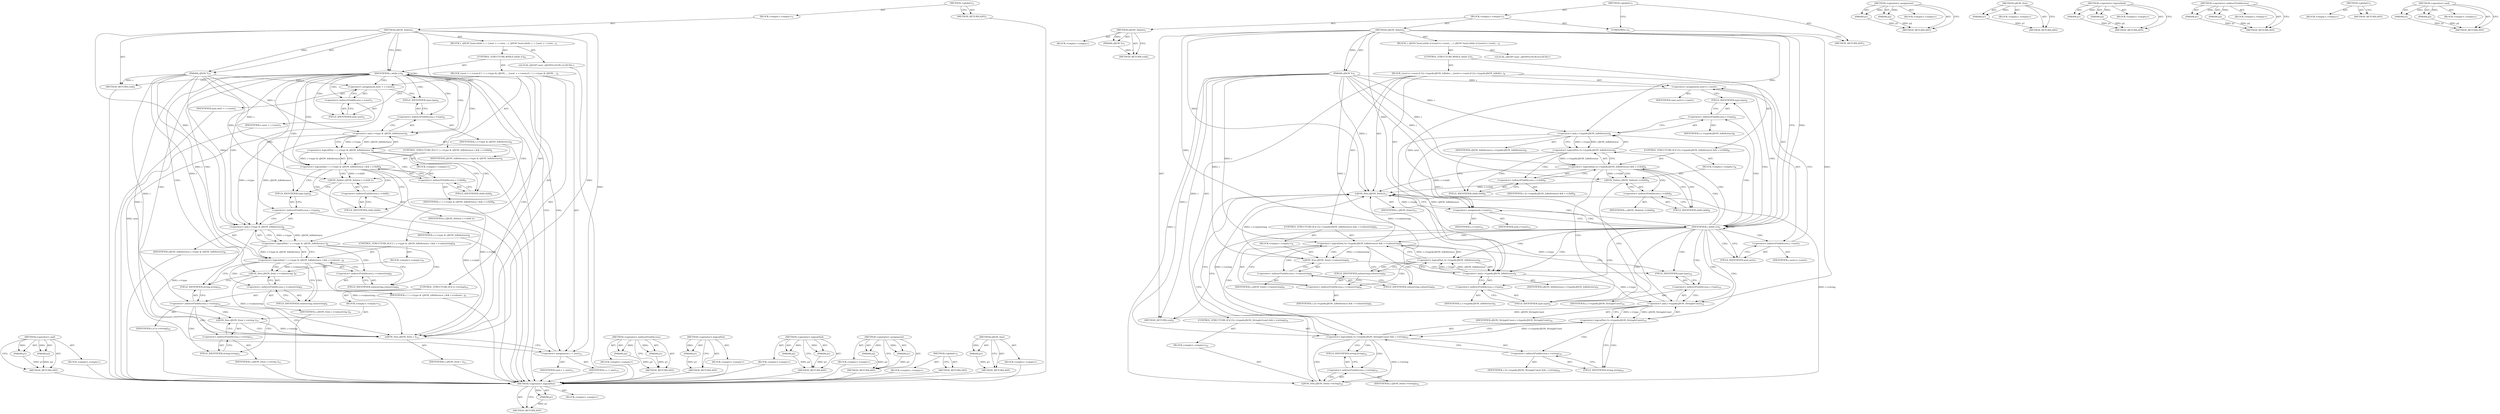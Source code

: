 digraph "&lt;operator&gt;.and" {
vulnerable_102 [label=<(METHOD,&lt;operator&gt;.and)>];
vulnerable_103 [label=<(PARAM,p1)>];
vulnerable_104 [label=<(PARAM,p2)>];
vulnerable_105 [label=<(BLOCK,&lt;empty&gt;,&lt;empty&gt;)>];
vulnerable_106 [label=<(METHOD_RETURN,ANY)>];
vulnerable_6 [label=<(METHOD,&lt;global&gt;)<SUB>1</SUB>>];
vulnerable_7 [label=<(BLOCK,&lt;empty&gt;,&lt;empty&gt;)<SUB>1</SUB>>];
vulnerable_8 [label=<(METHOD,cJSON_Delete)<SUB>1</SUB>>];
vulnerable_9 [label=<(PARAM,cJSON *c)<SUB>1</SUB>>];
vulnerable_10 [label=<(BLOCK,{
 	cJSON *next;
	while ( c ) {
		next = c-&gt;nex...,{
 	cJSON *next;
	while ( c ) {
		next = c-&gt;nex...)<SUB>2</SUB>>];
vulnerable_11 [label="<(LOCAL,cJSON* next: cJSON*)<SUB>3</SUB>>"];
vulnerable_12 [label=<(CONTROL_STRUCTURE,WHILE,while (c))<SUB>4</SUB>>];
vulnerable_13 [label=<(IDENTIFIER,c,while (c))<SUB>4</SUB>>];
vulnerable_14 [label=<(BLOCK,{
		next = c-&gt;next;
		if ( ! ( c-&gt;type &amp; cJSON_...,{
		next = c-&gt;next;
		if ( ! ( c-&gt;type &amp; cJSON_...)<SUB>4</SUB>>];
vulnerable_15 [label=<(&lt;operator&gt;.assignment,next = c-&gt;next)<SUB>5</SUB>>];
vulnerable_16 [label=<(IDENTIFIER,next,next = c-&gt;next)<SUB>5</SUB>>];
vulnerable_17 [label=<(&lt;operator&gt;.indirectFieldAccess,c-&gt;next)<SUB>5</SUB>>];
vulnerable_18 [label=<(IDENTIFIER,c,next = c-&gt;next)<SUB>5</SUB>>];
vulnerable_19 [label=<(FIELD_IDENTIFIER,next,next)<SUB>5</SUB>>];
vulnerable_20 [label=<(CONTROL_STRUCTURE,IF,if (! ( c-&gt;type &amp; cJSON_IsReference ) &amp;&amp; c-&gt;child))<SUB>6</SUB>>];
vulnerable_21 [label=<(&lt;operator&gt;.logicalAnd,! ( c-&gt;type &amp; cJSON_IsReference ) &amp;&amp; c-&gt;child)<SUB>6</SUB>>];
vulnerable_22 [label=<(&lt;operator&gt;.logicalNot,! ( c-&gt;type &amp; cJSON_IsReference ))<SUB>6</SUB>>];
vulnerable_23 [label=<(&lt;operator&gt;.and,c-&gt;type &amp; cJSON_IsReference)<SUB>6</SUB>>];
vulnerable_24 [label=<(&lt;operator&gt;.indirectFieldAccess,c-&gt;type)<SUB>6</SUB>>];
vulnerable_25 [label=<(IDENTIFIER,c,c-&gt;type &amp; cJSON_IsReference)<SUB>6</SUB>>];
vulnerable_26 [label=<(FIELD_IDENTIFIER,type,type)<SUB>6</SUB>>];
vulnerable_27 [label=<(IDENTIFIER,cJSON_IsReference,c-&gt;type &amp; cJSON_IsReference)<SUB>6</SUB>>];
vulnerable_28 [label=<(&lt;operator&gt;.indirectFieldAccess,c-&gt;child)<SUB>6</SUB>>];
vulnerable_29 [label=<(IDENTIFIER,c,! ( c-&gt;type &amp; cJSON_IsReference ) &amp;&amp; c-&gt;child)<SUB>6</SUB>>];
vulnerable_30 [label=<(FIELD_IDENTIFIER,child,child)<SUB>6</SUB>>];
vulnerable_31 [label=<(BLOCK,&lt;empty&gt;,&lt;empty&gt;)<SUB>7</SUB>>];
vulnerable_32 [label=<(cJSON_Delete,cJSON_Delete( c-&gt;child ))<SUB>7</SUB>>];
vulnerable_33 [label=<(&lt;operator&gt;.indirectFieldAccess,c-&gt;child)<SUB>7</SUB>>];
vulnerable_34 [label=<(IDENTIFIER,c,cJSON_Delete( c-&gt;child ))<SUB>7</SUB>>];
vulnerable_35 [label=<(FIELD_IDENTIFIER,child,child)<SUB>7</SUB>>];
vulnerable_36 [label=<(CONTROL_STRUCTURE,IF,if (! ( c-&gt;type &amp; cJSON_IsReference ) &amp;&amp; c-&gt;valuestring))<SUB>8</SUB>>];
vulnerable_37 [label=<(&lt;operator&gt;.logicalAnd,! ( c-&gt;type &amp; cJSON_IsReference ) &amp;&amp; c-&gt;valuest...)<SUB>8</SUB>>];
vulnerable_38 [label=<(&lt;operator&gt;.logicalNot,! ( c-&gt;type &amp; cJSON_IsReference ))<SUB>8</SUB>>];
vulnerable_39 [label=<(&lt;operator&gt;.and,c-&gt;type &amp; cJSON_IsReference)<SUB>8</SUB>>];
vulnerable_40 [label=<(&lt;operator&gt;.indirectFieldAccess,c-&gt;type)<SUB>8</SUB>>];
vulnerable_41 [label=<(IDENTIFIER,c,c-&gt;type &amp; cJSON_IsReference)<SUB>8</SUB>>];
vulnerable_42 [label=<(FIELD_IDENTIFIER,type,type)<SUB>8</SUB>>];
vulnerable_43 [label=<(IDENTIFIER,cJSON_IsReference,c-&gt;type &amp; cJSON_IsReference)<SUB>8</SUB>>];
vulnerable_44 [label=<(&lt;operator&gt;.indirectFieldAccess,c-&gt;valuestring)<SUB>8</SUB>>];
vulnerable_45 [label=<(IDENTIFIER,c,! ( c-&gt;type &amp; cJSON_IsReference ) &amp;&amp; c-&gt;valuest...)<SUB>8</SUB>>];
vulnerable_46 [label=<(FIELD_IDENTIFIER,valuestring,valuestring)<SUB>8</SUB>>];
vulnerable_47 [label=<(BLOCK,&lt;empty&gt;,&lt;empty&gt;)<SUB>9</SUB>>];
vulnerable_48 [label=<(cJSON_free,cJSON_free( c-&gt;valuestring ))<SUB>9</SUB>>];
vulnerable_49 [label=<(&lt;operator&gt;.indirectFieldAccess,c-&gt;valuestring)<SUB>9</SUB>>];
vulnerable_50 [label=<(IDENTIFIER,c,cJSON_free( c-&gt;valuestring ))<SUB>9</SUB>>];
vulnerable_51 [label=<(FIELD_IDENTIFIER,valuestring,valuestring)<SUB>9</SUB>>];
vulnerable_52 [label=<(CONTROL_STRUCTURE,IF,if (c-&gt;string))<SUB>10</SUB>>];
vulnerable_53 [label=<(&lt;operator&gt;.indirectFieldAccess,c-&gt;string)<SUB>10</SUB>>];
vulnerable_54 [label=<(IDENTIFIER,c,if (c-&gt;string))<SUB>10</SUB>>];
vulnerable_55 [label=<(FIELD_IDENTIFIER,string,string)<SUB>10</SUB>>];
vulnerable_56 [label=<(BLOCK,&lt;empty&gt;,&lt;empty&gt;)<SUB>11</SUB>>];
vulnerable_57 [label=<(cJSON_free,cJSON_free( c-&gt;string ))<SUB>11</SUB>>];
vulnerable_58 [label=<(&lt;operator&gt;.indirectFieldAccess,c-&gt;string)<SUB>11</SUB>>];
vulnerable_59 [label=<(IDENTIFIER,c,cJSON_free( c-&gt;string ))<SUB>11</SUB>>];
vulnerable_60 [label=<(FIELD_IDENTIFIER,string,string)<SUB>11</SUB>>];
vulnerable_61 [label=<(cJSON_free,cJSON_free( c ))<SUB>12</SUB>>];
vulnerable_62 [label=<(IDENTIFIER,c,cJSON_free( c ))<SUB>12</SUB>>];
vulnerable_63 [label=<(&lt;operator&gt;.assignment,c = next)<SUB>13</SUB>>];
vulnerable_64 [label=<(IDENTIFIER,c,c = next)<SUB>13</SUB>>];
vulnerable_65 [label=<(IDENTIFIER,next,c = next)<SUB>13</SUB>>];
vulnerable_66 [label=<(METHOD_RETURN,void)<SUB>1</SUB>>];
vulnerable_68 [label=<(METHOD_RETURN,ANY)<SUB>1</SUB>>];
vulnerable_88 [label=<(METHOD,&lt;operator&gt;.indirectFieldAccess)>];
vulnerable_89 [label=<(PARAM,p1)>];
vulnerable_90 [label=<(PARAM,p2)>];
vulnerable_91 [label=<(BLOCK,&lt;empty&gt;,&lt;empty&gt;)>];
vulnerable_92 [label=<(METHOD_RETURN,ANY)>];
vulnerable_98 [label=<(METHOD,&lt;operator&gt;.logicalNot)>];
vulnerable_99 [label=<(PARAM,p1)>];
vulnerable_100 [label=<(BLOCK,&lt;empty&gt;,&lt;empty&gt;)>];
vulnerable_101 [label=<(METHOD_RETURN,ANY)>];
vulnerable_93 [label=<(METHOD,&lt;operator&gt;.logicalAnd)>];
vulnerable_94 [label=<(PARAM,p1)>];
vulnerable_95 [label=<(PARAM,p2)>];
vulnerable_96 [label=<(BLOCK,&lt;empty&gt;,&lt;empty&gt;)>];
vulnerable_97 [label=<(METHOD_RETURN,ANY)>];
vulnerable_83 [label=<(METHOD,&lt;operator&gt;.assignment)>];
vulnerable_84 [label=<(PARAM,p1)>];
vulnerable_85 [label=<(PARAM,p2)>];
vulnerable_86 [label=<(BLOCK,&lt;empty&gt;,&lt;empty&gt;)>];
vulnerable_87 [label=<(METHOD_RETURN,ANY)>];
vulnerable_77 [label=<(METHOD,&lt;global&gt;)<SUB>1</SUB>>];
vulnerable_78 [label=<(BLOCK,&lt;empty&gt;,&lt;empty&gt;)>];
vulnerable_79 [label=<(METHOD_RETURN,ANY)>];
vulnerable_107 [label=<(METHOD,cJSON_free)>];
vulnerable_108 [label=<(PARAM,p1)>];
vulnerable_109 [label=<(BLOCK,&lt;empty&gt;,&lt;empty&gt;)>];
vulnerable_110 [label=<(METHOD_RETURN,ANY)>];
fixed_111 [label=<(METHOD,&lt;operator&gt;.logicalNot)>];
fixed_112 [label=<(PARAM,p1)>];
fixed_113 [label=<(BLOCK,&lt;empty&gt;,&lt;empty&gt;)>];
fixed_114 [label=<(METHOD_RETURN,ANY)>];
fixed_6 [label=<(METHOD,&lt;global&gt;)<SUB>1</SUB>>];
fixed_7 [label=<(BLOCK,&lt;empty&gt;,&lt;empty&gt;)<SUB>1</SUB>>];
fixed_8 [label=<(METHOD,cJSON_Delete)<SUB>1</SUB>>];
fixed_9 [label=<(PARAM,cJSON *c)<SUB>1</SUB>>];
fixed_10 [label=<(BLOCK,&lt;empty&gt;,&lt;empty&gt;)>];
fixed_11 [label=<(METHOD_RETURN,void)<SUB>1</SUB>>];
fixed_13 [label=<(UNKNOWN,),))<SUB>1</SUB>>];
fixed_14 [label=<(METHOD,cJSON_Delete)<SUB>2</SUB>>];
fixed_15 [label=<(PARAM,cJSON *c)<SUB>2</SUB>>];
fixed_16 [label=<(BLOCK,{
 	cJSON *next;
	while (c)
	{
		next=c-&gt;next;
...,{
 	cJSON *next;
	while (c)
	{
		next=c-&gt;next;
...)<SUB>3</SUB>>];
fixed_17 [label="<(LOCAL,cJSON* next: cJSON*)<SUB>4</SUB>>"];
fixed_18 [label=<(CONTROL_STRUCTURE,WHILE,while (c))<SUB>5</SUB>>];
fixed_19 [label=<(IDENTIFIER,c,while (c))<SUB>5</SUB>>];
fixed_20 [label=<(BLOCK,{
		next=c-&gt;next;
		if (!(c-&gt;type&amp;cJSON_IsRefer...,{
		next=c-&gt;next;
		if (!(c-&gt;type&amp;cJSON_IsRefer...)<SUB>6</SUB>>];
fixed_21 [label=<(&lt;operator&gt;.assignment,next=c-&gt;next)<SUB>7</SUB>>];
fixed_22 [label=<(IDENTIFIER,next,next=c-&gt;next)<SUB>7</SUB>>];
fixed_23 [label=<(&lt;operator&gt;.indirectFieldAccess,c-&gt;next)<SUB>7</SUB>>];
fixed_24 [label=<(IDENTIFIER,c,next=c-&gt;next)<SUB>7</SUB>>];
fixed_25 [label=<(FIELD_IDENTIFIER,next,next)<SUB>7</SUB>>];
fixed_26 [label=<(CONTROL_STRUCTURE,IF,if (!(c-&gt;type&amp;cJSON_IsReference) &amp;&amp; c-&gt;child))<SUB>8</SUB>>];
fixed_27 [label=<(&lt;operator&gt;.logicalAnd,!(c-&gt;type&amp;cJSON_IsReference) &amp;&amp; c-&gt;child)<SUB>8</SUB>>];
fixed_28 [label=<(&lt;operator&gt;.logicalNot,!(c-&gt;type&amp;cJSON_IsReference))<SUB>8</SUB>>];
fixed_29 [label=<(&lt;operator&gt;.and,c-&gt;type&amp;cJSON_IsReference)<SUB>8</SUB>>];
fixed_30 [label=<(&lt;operator&gt;.indirectFieldAccess,c-&gt;type)<SUB>8</SUB>>];
fixed_31 [label=<(IDENTIFIER,c,c-&gt;type&amp;cJSON_IsReference)<SUB>8</SUB>>];
fixed_32 [label=<(FIELD_IDENTIFIER,type,type)<SUB>8</SUB>>];
fixed_33 [label=<(IDENTIFIER,cJSON_IsReference,c-&gt;type&amp;cJSON_IsReference)<SUB>8</SUB>>];
fixed_34 [label=<(&lt;operator&gt;.indirectFieldAccess,c-&gt;child)<SUB>8</SUB>>];
fixed_35 [label=<(IDENTIFIER,c,!(c-&gt;type&amp;cJSON_IsReference) &amp;&amp; c-&gt;child)<SUB>8</SUB>>];
fixed_36 [label=<(FIELD_IDENTIFIER,child,child)<SUB>8</SUB>>];
fixed_37 [label=<(BLOCK,&lt;empty&gt;,&lt;empty&gt;)<SUB>8</SUB>>];
fixed_38 [label=<(cJSON_Delete,cJSON_Delete(c-&gt;child))<SUB>8</SUB>>];
fixed_39 [label=<(&lt;operator&gt;.indirectFieldAccess,c-&gt;child)<SUB>8</SUB>>];
fixed_40 [label=<(IDENTIFIER,c,cJSON_Delete(c-&gt;child))<SUB>8</SUB>>];
fixed_41 [label=<(FIELD_IDENTIFIER,child,child)<SUB>8</SUB>>];
fixed_42 [label=<(CONTROL_STRUCTURE,IF,if (!(c-&gt;type&amp;cJSON_IsReference) &amp;&amp; c-&gt;valuestring))<SUB>9</SUB>>];
fixed_43 [label=<(&lt;operator&gt;.logicalAnd,!(c-&gt;type&amp;cJSON_IsReference) &amp;&amp; c-&gt;valuestring)<SUB>9</SUB>>];
fixed_44 [label=<(&lt;operator&gt;.logicalNot,!(c-&gt;type&amp;cJSON_IsReference))<SUB>9</SUB>>];
fixed_45 [label=<(&lt;operator&gt;.and,c-&gt;type&amp;cJSON_IsReference)<SUB>9</SUB>>];
fixed_46 [label=<(&lt;operator&gt;.indirectFieldAccess,c-&gt;type)<SUB>9</SUB>>];
fixed_47 [label=<(IDENTIFIER,c,c-&gt;type&amp;cJSON_IsReference)<SUB>9</SUB>>];
fixed_48 [label=<(FIELD_IDENTIFIER,type,type)<SUB>9</SUB>>];
fixed_49 [label=<(IDENTIFIER,cJSON_IsReference,c-&gt;type&amp;cJSON_IsReference)<SUB>9</SUB>>];
fixed_50 [label=<(&lt;operator&gt;.indirectFieldAccess,c-&gt;valuestring)<SUB>9</SUB>>];
fixed_51 [label=<(IDENTIFIER,c,!(c-&gt;type&amp;cJSON_IsReference) &amp;&amp; c-&gt;valuestring)<SUB>9</SUB>>];
fixed_52 [label=<(FIELD_IDENTIFIER,valuestring,valuestring)<SUB>9</SUB>>];
fixed_53 [label=<(BLOCK,&lt;empty&gt;,&lt;empty&gt;)<SUB>9</SUB>>];
fixed_54 [label=<(cJSON_free,cJSON_free(c-&gt;valuestring))<SUB>9</SUB>>];
fixed_55 [label=<(&lt;operator&gt;.indirectFieldAccess,c-&gt;valuestring)<SUB>9</SUB>>];
fixed_56 [label=<(IDENTIFIER,c,cJSON_free(c-&gt;valuestring))<SUB>9</SUB>>];
fixed_57 [label=<(FIELD_IDENTIFIER,valuestring,valuestring)<SUB>9</SUB>>];
fixed_58 [label=<(CONTROL_STRUCTURE,IF,if (!(c-&gt;type&amp;cJSON_StringIsConst) &amp;&amp; c-&gt;string))<SUB>10</SUB>>];
fixed_59 [label=<(&lt;operator&gt;.logicalAnd,!(c-&gt;type&amp;cJSON_StringIsConst) &amp;&amp; c-&gt;string)<SUB>10</SUB>>];
fixed_60 [label=<(&lt;operator&gt;.logicalNot,!(c-&gt;type&amp;cJSON_StringIsConst))<SUB>10</SUB>>];
fixed_61 [label=<(&lt;operator&gt;.and,c-&gt;type&amp;cJSON_StringIsConst)<SUB>10</SUB>>];
fixed_62 [label=<(&lt;operator&gt;.indirectFieldAccess,c-&gt;type)<SUB>10</SUB>>];
fixed_63 [label=<(IDENTIFIER,c,c-&gt;type&amp;cJSON_StringIsConst)<SUB>10</SUB>>];
fixed_64 [label=<(FIELD_IDENTIFIER,type,type)<SUB>10</SUB>>];
fixed_65 [label=<(IDENTIFIER,cJSON_StringIsConst,c-&gt;type&amp;cJSON_StringIsConst)<SUB>10</SUB>>];
fixed_66 [label=<(&lt;operator&gt;.indirectFieldAccess,c-&gt;string)<SUB>10</SUB>>];
fixed_67 [label=<(IDENTIFIER,c,!(c-&gt;type&amp;cJSON_StringIsConst) &amp;&amp; c-&gt;string)<SUB>10</SUB>>];
fixed_68 [label=<(FIELD_IDENTIFIER,string,string)<SUB>10</SUB>>];
fixed_69 [label=<(BLOCK,&lt;empty&gt;,&lt;empty&gt;)<SUB>10</SUB>>];
fixed_70 [label=<(cJSON_free,cJSON_free(c-&gt;string))<SUB>10</SUB>>];
fixed_71 [label=<(&lt;operator&gt;.indirectFieldAccess,c-&gt;string)<SUB>10</SUB>>];
fixed_72 [label=<(IDENTIFIER,c,cJSON_free(c-&gt;string))<SUB>10</SUB>>];
fixed_73 [label=<(FIELD_IDENTIFIER,string,string)<SUB>10</SUB>>];
fixed_74 [label=<(cJSON_free,cJSON_free(c))<SUB>11</SUB>>];
fixed_75 [label=<(IDENTIFIER,c,cJSON_free(c))<SUB>11</SUB>>];
fixed_76 [label=<(&lt;operator&gt;.assignment,c=next)<SUB>12</SUB>>];
fixed_77 [label=<(IDENTIFIER,c,c=next)<SUB>12</SUB>>];
fixed_78 [label=<(IDENTIFIER,next,c=next)<SUB>12</SUB>>];
fixed_79 [label=<(METHOD_RETURN,void)<SUB>2</SUB>>];
fixed_81 [label=<(METHOD_RETURN,ANY)<SUB>1</SUB>>];
fixed_96 [label=<(METHOD,&lt;operator&gt;.assignment)>];
fixed_97 [label=<(PARAM,p1)>];
fixed_98 [label=<(PARAM,p2)>];
fixed_99 [label=<(BLOCK,&lt;empty&gt;,&lt;empty&gt;)>];
fixed_100 [label=<(METHOD_RETURN,ANY)>];
fixed_120 [label=<(METHOD,cJSON_free)>];
fixed_121 [label=<(PARAM,p1)>];
fixed_122 [label=<(BLOCK,&lt;empty&gt;,&lt;empty&gt;)>];
fixed_123 [label=<(METHOD_RETURN,ANY)>];
fixed_106 [label=<(METHOD,&lt;operator&gt;.logicalAnd)>];
fixed_107 [label=<(PARAM,p1)>];
fixed_108 [label=<(PARAM,p2)>];
fixed_109 [label=<(BLOCK,&lt;empty&gt;,&lt;empty&gt;)>];
fixed_110 [label=<(METHOD_RETURN,ANY)>];
fixed_101 [label=<(METHOD,&lt;operator&gt;.indirectFieldAccess)>];
fixed_102 [label=<(PARAM,p1)>];
fixed_103 [label=<(PARAM,p2)>];
fixed_104 [label=<(BLOCK,&lt;empty&gt;,&lt;empty&gt;)>];
fixed_105 [label=<(METHOD_RETURN,ANY)>];
fixed_90 [label=<(METHOD,&lt;global&gt;)<SUB>1</SUB>>];
fixed_91 [label=<(BLOCK,&lt;empty&gt;,&lt;empty&gt;)>];
fixed_92 [label=<(METHOD_RETURN,ANY)>];
fixed_115 [label=<(METHOD,&lt;operator&gt;.and)>];
fixed_116 [label=<(PARAM,p1)>];
fixed_117 [label=<(PARAM,p2)>];
fixed_118 [label=<(BLOCK,&lt;empty&gt;,&lt;empty&gt;)>];
fixed_119 [label=<(METHOD_RETURN,ANY)>];
vulnerable_102 -> vulnerable_103  [key=0, label="AST: "];
vulnerable_102 -> vulnerable_103  [key=1, label="DDG: "];
vulnerable_102 -> vulnerable_105  [key=0, label="AST: "];
vulnerable_102 -> vulnerable_104  [key=0, label="AST: "];
vulnerable_102 -> vulnerable_104  [key=1, label="DDG: "];
vulnerable_102 -> vulnerable_106  [key=0, label="AST: "];
vulnerable_102 -> vulnerable_106  [key=1, label="CFG: "];
vulnerable_103 -> vulnerable_106  [key=0, label="DDG: p1"];
vulnerable_104 -> vulnerable_106  [key=0, label="DDG: p2"];
vulnerable_105 -> fixed_111  [key=0];
vulnerable_106 -> fixed_111  [key=0];
vulnerable_6 -> vulnerable_7  [key=0, label="AST: "];
vulnerable_6 -> vulnerable_68  [key=0, label="AST: "];
vulnerable_6 -> vulnerable_68  [key=1, label="CFG: "];
vulnerable_7 -> vulnerable_8  [key=0, label="AST: "];
vulnerable_8 -> vulnerable_9  [key=0, label="AST: "];
vulnerable_8 -> vulnerable_9  [key=1, label="DDG: "];
vulnerable_8 -> vulnerable_10  [key=0, label="AST: "];
vulnerable_8 -> vulnerable_66  [key=0, label="AST: "];
vulnerable_8 -> vulnerable_13  [key=0, label="CFG: "];
vulnerable_8 -> vulnerable_13  [key=1, label="DDG: "];
vulnerable_8 -> vulnerable_63  [key=0, label="DDG: "];
vulnerable_8 -> vulnerable_61  [key=0, label="DDG: "];
vulnerable_8 -> vulnerable_23  [key=0, label="DDG: "];
vulnerable_8 -> vulnerable_39  [key=0, label="DDG: "];
vulnerable_9 -> vulnerable_66  [key=0, label="DDG: c"];
vulnerable_9 -> vulnerable_15  [key=0, label="DDG: c"];
vulnerable_9 -> vulnerable_61  [key=0, label="DDG: c"];
vulnerable_9 -> vulnerable_21  [key=0, label="DDG: c"];
vulnerable_9 -> vulnerable_37  [key=0, label="DDG: c"];
vulnerable_9 -> vulnerable_32  [key=0, label="DDG: c"];
vulnerable_9 -> vulnerable_48  [key=0, label="DDG: c"];
vulnerable_9 -> vulnerable_57  [key=0, label="DDG: c"];
vulnerable_9 -> vulnerable_23  [key=0, label="DDG: c"];
vulnerable_9 -> vulnerable_39  [key=0, label="DDG: c"];
vulnerable_10 -> vulnerable_11  [key=0, label="AST: "];
vulnerable_10 -> vulnerable_12  [key=0, label="AST: "];
vulnerable_11 -> fixed_111  [key=0];
vulnerable_12 -> vulnerable_13  [key=0, label="AST: "];
vulnerable_12 -> vulnerable_14  [key=0, label="AST: "];
vulnerable_13 -> vulnerable_66  [key=0, label="CFG: "];
vulnerable_13 -> vulnerable_19  [key=0, label="CFG: "];
vulnerable_13 -> vulnerable_19  [key=1, label="CDG: "];
vulnerable_13 -> vulnerable_24  [key=0, label="CDG: "];
vulnerable_13 -> vulnerable_17  [key=0, label="CDG: "];
vulnerable_13 -> vulnerable_15  [key=0, label="CDG: "];
vulnerable_13 -> vulnerable_13  [key=0, label="CDG: "];
vulnerable_13 -> vulnerable_21  [key=0, label="CDG: "];
vulnerable_13 -> vulnerable_61  [key=0, label="CDG: "];
vulnerable_13 -> vulnerable_26  [key=0, label="CDG: "];
vulnerable_13 -> vulnerable_42  [key=0, label="CDG: "];
vulnerable_13 -> vulnerable_23  [key=0, label="CDG: "];
vulnerable_13 -> vulnerable_37  [key=0, label="CDG: "];
vulnerable_13 -> vulnerable_53  [key=0, label="CDG: "];
vulnerable_13 -> vulnerable_38  [key=0, label="CDG: "];
vulnerable_13 -> vulnerable_22  [key=0, label="CDG: "];
vulnerable_13 -> vulnerable_63  [key=0, label="CDG: "];
vulnerable_13 -> vulnerable_40  [key=0, label="CDG: "];
vulnerable_13 -> vulnerable_55  [key=0, label="CDG: "];
vulnerable_13 -> vulnerable_39  [key=0, label="CDG: "];
vulnerable_14 -> vulnerable_15  [key=0, label="AST: "];
vulnerable_14 -> vulnerable_20  [key=0, label="AST: "];
vulnerable_14 -> vulnerable_36  [key=0, label="AST: "];
vulnerable_14 -> vulnerable_52  [key=0, label="AST: "];
vulnerable_14 -> vulnerable_61  [key=0, label="AST: "];
vulnerable_14 -> vulnerable_63  [key=0, label="AST: "];
vulnerable_15 -> vulnerable_16  [key=0, label="AST: "];
vulnerable_15 -> vulnerable_17  [key=0, label="AST: "];
vulnerable_15 -> vulnerable_26  [key=0, label="CFG: "];
vulnerable_15 -> vulnerable_63  [key=0, label="DDG: next"];
vulnerable_16 -> fixed_111  [key=0];
vulnerable_17 -> vulnerable_18  [key=0, label="AST: "];
vulnerable_17 -> vulnerable_19  [key=0, label="AST: "];
vulnerable_17 -> vulnerable_15  [key=0, label="CFG: "];
vulnerable_18 -> fixed_111  [key=0];
vulnerable_19 -> vulnerable_17  [key=0, label="CFG: "];
vulnerable_20 -> vulnerable_21  [key=0, label="AST: "];
vulnerable_20 -> vulnerable_31  [key=0, label="AST: "];
vulnerable_21 -> vulnerable_22  [key=0, label="AST: "];
vulnerable_21 -> vulnerable_28  [key=0, label="AST: "];
vulnerable_21 -> vulnerable_35  [key=0, label="CFG: "];
vulnerable_21 -> vulnerable_35  [key=1, label="CDG: "];
vulnerable_21 -> vulnerable_42  [key=0, label="CFG: "];
vulnerable_21 -> vulnerable_61  [key=0, label="DDG: c-&gt;child"];
vulnerable_21 -> vulnerable_32  [key=0, label="DDG: c-&gt;child"];
vulnerable_21 -> vulnerable_32  [key=1, label="CDG: "];
vulnerable_21 -> vulnerable_33  [key=0, label="CDG: "];
vulnerable_22 -> vulnerable_23  [key=0, label="AST: "];
vulnerable_22 -> vulnerable_21  [key=0, label="CFG: "];
vulnerable_22 -> vulnerable_21  [key=1, label="DDG: c-&gt;type &amp; cJSON_IsReference"];
vulnerable_22 -> vulnerable_30  [key=0, label="CFG: "];
vulnerable_22 -> vulnerable_30  [key=1, label="CDG: "];
vulnerable_22 -> vulnerable_28  [key=0, label="CDG: "];
vulnerable_23 -> vulnerable_24  [key=0, label="AST: "];
vulnerable_23 -> vulnerable_27  [key=0, label="AST: "];
vulnerable_23 -> vulnerable_22  [key=0, label="CFG: "];
vulnerable_23 -> vulnerable_22  [key=1, label="DDG: c-&gt;type"];
vulnerable_23 -> vulnerable_22  [key=2, label="DDG: cJSON_IsReference"];
vulnerable_23 -> vulnerable_39  [key=0, label="DDG: c-&gt;type"];
vulnerable_23 -> vulnerable_39  [key=1, label="DDG: cJSON_IsReference"];
vulnerable_24 -> vulnerable_25  [key=0, label="AST: "];
vulnerable_24 -> vulnerable_26  [key=0, label="AST: "];
vulnerable_24 -> vulnerable_23  [key=0, label="CFG: "];
vulnerable_25 -> fixed_111  [key=0];
vulnerable_26 -> vulnerable_24  [key=0, label="CFG: "];
vulnerable_27 -> fixed_111  [key=0];
vulnerable_28 -> vulnerable_29  [key=0, label="AST: "];
vulnerable_28 -> vulnerable_30  [key=0, label="AST: "];
vulnerable_28 -> vulnerable_21  [key=0, label="CFG: "];
vulnerable_29 -> fixed_111  [key=0];
vulnerable_30 -> vulnerable_28  [key=0, label="CFG: "];
vulnerable_31 -> vulnerable_32  [key=0, label="AST: "];
vulnerable_32 -> vulnerable_33  [key=0, label="AST: "];
vulnerable_32 -> vulnerable_42  [key=0, label="CFG: "];
vulnerable_32 -> vulnerable_61  [key=0, label="DDG: c-&gt;child"];
vulnerable_33 -> vulnerable_34  [key=0, label="AST: "];
vulnerable_33 -> vulnerable_35  [key=0, label="AST: "];
vulnerable_33 -> vulnerable_32  [key=0, label="CFG: "];
vulnerable_34 -> fixed_111  [key=0];
vulnerable_35 -> vulnerable_33  [key=0, label="CFG: "];
vulnerable_36 -> vulnerable_37  [key=0, label="AST: "];
vulnerable_36 -> vulnerable_47  [key=0, label="AST: "];
vulnerable_37 -> vulnerable_38  [key=0, label="AST: "];
vulnerable_37 -> vulnerable_44  [key=0, label="AST: "];
vulnerable_37 -> vulnerable_51  [key=0, label="CFG: "];
vulnerable_37 -> vulnerable_51  [key=1, label="CDG: "];
vulnerable_37 -> vulnerable_55  [key=0, label="CFG: "];
vulnerable_37 -> vulnerable_61  [key=0, label="DDG: c-&gt;valuestring"];
vulnerable_37 -> vulnerable_48  [key=0, label="DDG: c-&gt;valuestring"];
vulnerable_37 -> vulnerable_48  [key=1, label="CDG: "];
vulnerable_37 -> vulnerable_49  [key=0, label="CDG: "];
vulnerable_38 -> vulnerable_39  [key=0, label="AST: "];
vulnerable_38 -> vulnerable_37  [key=0, label="CFG: "];
vulnerable_38 -> vulnerable_37  [key=1, label="DDG: c-&gt;type &amp; cJSON_IsReference"];
vulnerable_38 -> vulnerable_46  [key=0, label="CFG: "];
vulnerable_38 -> vulnerable_46  [key=1, label="CDG: "];
vulnerable_38 -> vulnerable_44  [key=0, label="CDG: "];
vulnerable_39 -> vulnerable_40  [key=0, label="AST: "];
vulnerable_39 -> vulnerable_43  [key=0, label="AST: "];
vulnerable_39 -> vulnerable_38  [key=0, label="CFG: "];
vulnerable_39 -> vulnerable_38  [key=1, label="DDG: c-&gt;type"];
vulnerable_39 -> vulnerable_38  [key=2, label="DDG: cJSON_IsReference"];
vulnerable_39 -> vulnerable_61  [key=0, label="DDG: c-&gt;type"];
vulnerable_40 -> vulnerable_41  [key=0, label="AST: "];
vulnerable_40 -> vulnerable_42  [key=0, label="AST: "];
vulnerable_40 -> vulnerable_39  [key=0, label="CFG: "];
vulnerable_41 -> fixed_111  [key=0];
vulnerable_42 -> vulnerable_40  [key=0, label="CFG: "];
vulnerable_43 -> fixed_111  [key=0];
vulnerable_44 -> vulnerable_45  [key=0, label="AST: "];
vulnerable_44 -> vulnerable_46  [key=0, label="AST: "];
vulnerable_44 -> vulnerable_37  [key=0, label="CFG: "];
vulnerable_45 -> fixed_111  [key=0];
vulnerable_46 -> vulnerable_44  [key=0, label="CFG: "];
vulnerable_47 -> vulnerable_48  [key=0, label="AST: "];
vulnerable_48 -> vulnerable_49  [key=0, label="AST: "];
vulnerable_48 -> vulnerable_55  [key=0, label="CFG: "];
vulnerable_48 -> vulnerable_61  [key=0, label="DDG: c-&gt;valuestring"];
vulnerable_49 -> vulnerable_50  [key=0, label="AST: "];
vulnerable_49 -> vulnerable_51  [key=0, label="AST: "];
vulnerable_49 -> vulnerable_48  [key=0, label="CFG: "];
vulnerable_50 -> fixed_111  [key=0];
vulnerable_51 -> vulnerable_49  [key=0, label="CFG: "];
vulnerable_52 -> vulnerable_53  [key=0, label="AST: "];
vulnerable_52 -> vulnerable_56  [key=0, label="AST: "];
vulnerable_53 -> vulnerable_54  [key=0, label="AST: "];
vulnerable_53 -> vulnerable_55  [key=0, label="AST: "];
vulnerable_53 -> vulnerable_60  [key=0, label="CFG: "];
vulnerable_53 -> vulnerable_60  [key=1, label="CDG: "];
vulnerable_53 -> vulnerable_61  [key=0, label="CFG: "];
vulnerable_53 -> vulnerable_58  [key=0, label="CDG: "];
vulnerable_53 -> vulnerable_57  [key=0, label="CDG: "];
vulnerable_54 -> fixed_111  [key=0];
vulnerable_55 -> vulnerable_53  [key=0, label="CFG: "];
vulnerable_56 -> vulnerable_57  [key=0, label="AST: "];
vulnerable_57 -> vulnerable_58  [key=0, label="AST: "];
vulnerable_57 -> vulnerable_61  [key=0, label="CFG: "];
vulnerable_57 -> vulnerable_61  [key=1, label="DDG: c-&gt;string"];
vulnerable_58 -> vulnerable_59  [key=0, label="AST: "];
vulnerable_58 -> vulnerable_60  [key=0, label="AST: "];
vulnerable_58 -> vulnerable_57  [key=0, label="CFG: "];
vulnerable_59 -> fixed_111  [key=0];
vulnerable_60 -> vulnerable_58  [key=0, label="CFG: "];
vulnerable_61 -> vulnerable_62  [key=0, label="AST: "];
vulnerable_61 -> vulnerable_63  [key=0, label="CFG: "];
vulnerable_62 -> fixed_111  [key=0];
vulnerable_63 -> vulnerable_64  [key=0, label="AST: "];
vulnerable_63 -> vulnerable_65  [key=0, label="AST: "];
vulnerable_63 -> vulnerable_13  [key=0, label="CFG: "];
vulnerable_64 -> fixed_111  [key=0];
vulnerable_65 -> fixed_111  [key=0];
vulnerable_66 -> fixed_111  [key=0];
vulnerable_68 -> fixed_111  [key=0];
vulnerable_88 -> vulnerable_89  [key=0, label="AST: "];
vulnerable_88 -> vulnerable_89  [key=1, label="DDG: "];
vulnerable_88 -> vulnerable_91  [key=0, label="AST: "];
vulnerable_88 -> vulnerable_90  [key=0, label="AST: "];
vulnerable_88 -> vulnerable_90  [key=1, label="DDG: "];
vulnerable_88 -> vulnerable_92  [key=0, label="AST: "];
vulnerable_88 -> vulnerable_92  [key=1, label="CFG: "];
vulnerable_89 -> vulnerable_92  [key=0, label="DDG: p1"];
vulnerable_90 -> vulnerable_92  [key=0, label="DDG: p2"];
vulnerable_91 -> fixed_111  [key=0];
vulnerable_92 -> fixed_111  [key=0];
vulnerable_98 -> vulnerable_99  [key=0, label="AST: "];
vulnerable_98 -> vulnerable_99  [key=1, label="DDG: "];
vulnerable_98 -> vulnerable_100  [key=0, label="AST: "];
vulnerable_98 -> vulnerable_101  [key=0, label="AST: "];
vulnerable_98 -> vulnerable_101  [key=1, label="CFG: "];
vulnerable_99 -> vulnerable_101  [key=0, label="DDG: p1"];
vulnerable_100 -> fixed_111  [key=0];
vulnerable_101 -> fixed_111  [key=0];
vulnerable_93 -> vulnerable_94  [key=0, label="AST: "];
vulnerable_93 -> vulnerable_94  [key=1, label="DDG: "];
vulnerable_93 -> vulnerable_96  [key=0, label="AST: "];
vulnerable_93 -> vulnerable_95  [key=0, label="AST: "];
vulnerable_93 -> vulnerable_95  [key=1, label="DDG: "];
vulnerable_93 -> vulnerable_97  [key=0, label="AST: "];
vulnerable_93 -> vulnerable_97  [key=1, label="CFG: "];
vulnerable_94 -> vulnerable_97  [key=0, label="DDG: p1"];
vulnerable_95 -> vulnerable_97  [key=0, label="DDG: p2"];
vulnerable_96 -> fixed_111  [key=0];
vulnerable_97 -> fixed_111  [key=0];
vulnerable_83 -> vulnerable_84  [key=0, label="AST: "];
vulnerable_83 -> vulnerable_84  [key=1, label="DDG: "];
vulnerable_83 -> vulnerable_86  [key=0, label="AST: "];
vulnerable_83 -> vulnerable_85  [key=0, label="AST: "];
vulnerable_83 -> vulnerable_85  [key=1, label="DDG: "];
vulnerable_83 -> vulnerable_87  [key=0, label="AST: "];
vulnerable_83 -> vulnerable_87  [key=1, label="CFG: "];
vulnerable_84 -> vulnerable_87  [key=0, label="DDG: p1"];
vulnerable_85 -> vulnerable_87  [key=0, label="DDG: p2"];
vulnerable_86 -> fixed_111  [key=0];
vulnerable_87 -> fixed_111  [key=0];
vulnerable_77 -> vulnerable_78  [key=0, label="AST: "];
vulnerable_77 -> vulnerable_79  [key=0, label="AST: "];
vulnerable_77 -> vulnerable_79  [key=1, label="CFG: "];
vulnerable_78 -> fixed_111  [key=0];
vulnerable_79 -> fixed_111  [key=0];
vulnerable_107 -> vulnerable_108  [key=0, label="AST: "];
vulnerable_107 -> vulnerable_108  [key=1, label="DDG: "];
vulnerable_107 -> vulnerable_109  [key=0, label="AST: "];
vulnerable_107 -> vulnerable_110  [key=0, label="AST: "];
vulnerable_107 -> vulnerable_110  [key=1, label="CFG: "];
vulnerable_108 -> vulnerable_110  [key=0, label="DDG: p1"];
vulnerable_109 -> fixed_111  [key=0];
vulnerable_110 -> fixed_111  [key=0];
fixed_111 -> fixed_112  [key=0, label="AST: "];
fixed_111 -> fixed_112  [key=1, label="DDG: "];
fixed_111 -> fixed_113  [key=0, label="AST: "];
fixed_111 -> fixed_114  [key=0, label="AST: "];
fixed_111 -> fixed_114  [key=1, label="CFG: "];
fixed_112 -> fixed_114  [key=0, label="DDG: p1"];
fixed_6 -> fixed_7  [key=0, label="AST: "];
fixed_6 -> fixed_81  [key=0, label="AST: "];
fixed_6 -> fixed_13  [key=0, label="CFG: "];
fixed_7 -> fixed_8  [key=0, label="AST: "];
fixed_7 -> fixed_13  [key=0, label="AST: "];
fixed_7 -> fixed_14  [key=0, label="AST: "];
fixed_8 -> fixed_9  [key=0, label="AST: "];
fixed_8 -> fixed_9  [key=1, label="DDG: "];
fixed_8 -> fixed_10  [key=0, label="AST: "];
fixed_8 -> fixed_11  [key=0, label="AST: "];
fixed_8 -> fixed_11  [key=1, label="CFG: "];
fixed_9 -> fixed_11  [key=0, label="DDG: c"];
fixed_13 -> fixed_81  [key=0, label="CFG: "];
fixed_14 -> fixed_15  [key=0, label="AST: "];
fixed_14 -> fixed_15  [key=1, label="DDG: "];
fixed_14 -> fixed_16  [key=0, label="AST: "];
fixed_14 -> fixed_79  [key=0, label="AST: "];
fixed_14 -> fixed_19  [key=0, label="CFG: "];
fixed_14 -> fixed_19  [key=1, label="DDG: "];
fixed_14 -> fixed_76  [key=0, label="DDG: "];
fixed_14 -> fixed_74  [key=0, label="DDG: "];
fixed_14 -> fixed_29  [key=0, label="DDG: "];
fixed_14 -> fixed_45  [key=0, label="DDG: "];
fixed_14 -> fixed_61  [key=0, label="DDG: "];
fixed_15 -> fixed_79  [key=0, label="DDG: c"];
fixed_15 -> fixed_21  [key=0, label="DDG: c"];
fixed_15 -> fixed_74  [key=0, label="DDG: c"];
fixed_15 -> fixed_27  [key=0, label="DDG: c"];
fixed_15 -> fixed_43  [key=0, label="DDG: c"];
fixed_15 -> fixed_59  [key=0, label="DDG: c"];
fixed_15 -> fixed_38  [key=0, label="DDG: c"];
fixed_15 -> fixed_54  [key=0, label="DDG: c"];
fixed_15 -> fixed_70  [key=0, label="DDG: c"];
fixed_15 -> fixed_29  [key=0, label="DDG: c"];
fixed_15 -> fixed_45  [key=0, label="DDG: c"];
fixed_15 -> fixed_61  [key=0, label="DDG: c"];
fixed_16 -> fixed_17  [key=0, label="AST: "];
fixed_16 -> fixed_18  [key=0, label="AST: "];
fixed_18 -> fixed_19  [key=0, label="AST: "];
fixed_18 -> fixed_20  [key=0, label="AST: "];
fixed_19 -> fixed_79  [key=0, label="CFG: "];
fixed_19 -> fixed_25  [key=0, label="CFG: "];
fixed_19 -> fixed_25  [key=1, label="CDG: "];
fixed_19 -> fixed_30  [key=0, label="CDG: "];
fixed_19 -> fixed_21  [key=0, label="CDG: "];
fixed_19 -> fixed_48  [key=0, label="CDG: "];
fixed_19 -> fixed_32  [key=0, label="CDG: "];
fixed_19 -> fixed_60  [key=0, label="CDG: "];
fixed_19 -> fixed_64  [key=0, label="CDG: "];
fixed_19 -> fixed_19  [key=0, label="CDG: "];
fixed_19 -> fixed_28  [key=0, label="CDG: "];
fixed_19 -> fixed_46  [key=0, label="CDG: "];
fixed_19 -> fixed_74  [key=0, label="CDG: "];
fixed_19 -> fixed_45  [key=0, label="CDG: "];
fixed_19 -> fixed_27  [key=0, label="CDG: "];
fixed_19 -> fixed_29  [key=0, label="CDG: "];
fixed_19 -> fixed_76  [key=0, label="CDG: "];
fixed_19 -> fixed_59  [key=0, label="CDG: "];
fixed_19 -> fixed_44  [key=0, label="CDG: "];
fixed_19 -> fixed_43  [key=0, label="CDG: "];
fixed_19 -> fixed_61  [key=0, label="CDG: "];
fixed_19 -> fixed_23  [key=0, label="CDG: "];
fixed_19 -> fixed_62  [key=0, label="CDG: "];
fixed_20 -> fixed_21  [key=0, label="AST: "];
fixed_20 -> fixed_26  [key=0, label="AST: "];
fixed_20 -> fixed_42  [key=0, label="AST: "];
fixed_20 -> fixed_58  [key=0, label="AST: "];
fixed_20 -> fixed_74  [key=0, label="AST: "];
fixed_20 -> fixed_76  [key=0, label="AST: "];
fixed_21 -> fixed_22  [key=0, label="AST: "];
fixed_21 -> fixed_23  [key=0, label="AST: "];
fixed_21 -> fixed_32  [key=0, label="CFG: "];
fixed_21 -> fixed_76  [key=0, label="DDG: next"];
fixed_23 -> fixed_24  [key=0, label="AST: "];
fixed_23 -> fixed_25  [key=0, label="AST: "];
fixed_23 -> fixed_21  [key=0, label="CFG: "];
fixed_25 -> fixed_23  [key=0, label="CFG: "];
fixed_26 -> fixed_27  [key=0, label="AST: "];
fixed_26 -> fixed_37  [key=0, label="AST: "];
fixed_27 -> fixed_28  [key=0, label="AST: "];
fixed_27 -> fixed_34  [key=0, label="AST: "];
fixed_27 -> fixed_41  [key=0, label="CFG: "];
fixed_27 -> fixed_41  [key=1, label="CDG: "];
fixed_27 -> fixed_48  [key=0, label="CFG: "];
fixed_27 -> fixed_74  [key=0, label="DDG: c-&gt;child"];
fixed_27 -> fixed_38  [key=0, label="DDG: c-&gt;child"];
fixed_27 -> fixed_38  [key=1, label="CDG: "];
fixed_27 -> fixed_39  [key=0, label="CDG: "];
fixed_28 -> fixed_29  [key=0, label="AST: "];
fixed_28 -> fixed_27  [key=0, label="CFG: "];
fixed_28 -> fixed_27  [key=1, label="DDG: c-&gt;type&amp;cJSON_IsReference"];
fixed_28 -> fixed_36  [key=0, label="CFG: "];
fixed_28 -> fixed_36  [key=1, label="CDG: "];
fixed_28 -> fixed_34  [key=0, label="CDG: "];
fixed_29 -> fixed_30  [key=0, label="AST: "];
fixed_29 -> fixed_33  [key=0, label="AST: "];
fixed_29 -> fixed_28  [key=0, label="CFG: "];
fixed_29 -> fixed_28  [key=1, label="DDG: c-&gt;type"];
fixed_29 -> fixed_28  [key=2, label="DDG: cJSON_IsReference"];
fixed_29 -> fixed_45  [key=0, label="DDG: c-&gt;type"];
fixed_29 -> fixed_45  [key=1, label="DDG: cJSON_IsReference"];
fixed_30 -> fixed_31  [key=0, label="AST: "];
fixed_30 -> fixed_32  [key=0, label="AST: "];
fixed_30 -> fixed_29  [key=0, label="CFG: "];
fixed_32 -> fixed_30  [key=0, label="CFG: "];
fixed_34 -> fixed_35  [key=0, label="AST: "];
fixed_34 -> fixed_36  [key=0, label="AST: "];
fixed_34 -> fixed_27  [key=0, label="CFG: "];
fixed_36 -> fixed_34  [key=0, label="CFG: "];
fixed_37 -> fixed_38  [key=0, label="AST: "];
fixed_38 -> fixed_39  [key=0, label="AST: "];
fixed_38 -> fixed_48  [key=0, label="CFG: "];
fixed_38 -> fixed_74  [key=0, label="DDG: c-&gt;child"];
fixed_39 -> fixed_40  [key=0, label="AST: "];
fixed_39 -> fixed_41  [key=0, label="AST: "];
fixed_39 -> fixed_38  [key=0, label="CFG: "];
fixed_41 -> fixed_39  [key=0, label="CFG: "];
fixed_42 -> fixed_43  [key=0, label="AST: "];
fixed_42 -> fixed_53  [key=0, label="AST: "];
fixed_43 -> fixed_44  [key=0, label="AST: "];
fixed_43 -> fixed_50  [key=0, label="AST: "];
fixed_43 -> fixed_57  [key=0, label="CFG: "];
fixed_43 -> fixed_57  [key=1, label="CDG: "];
fixed_43 -> fixed_64  [key=0, label="CFG: "];
fixed_43 -> fixed_74  [key=0, label="DDG: c-&gt;valuestring"];
fixed_43 -> fixed_54  [key=0, label="DDG: c-&gt;valuestring"];
fixed_43 -> fixed_54  [key=1, label="CDG: "];
fixed_43 -> fixed_55  [key=0, label="CDG: "];
fixed_44 -> fixed_45  [key=0, label="AST: "];
fixed_44 -> fixed_43  [key=0, label="CFG: "];
fixed_44 -> fixed_43  [key=1, label="DDG: c-&gt;type&amp;cJSON_IsReference"];
fixed_44 -> fixed_52  [key=0, label="CFG: "];
fixed_44 -> fixed_52  [key=1, label="CDG: "];
fixed_44 -> fixed_50  [key=0, label="CDG: "];
fixed_45 -> fixed_46  [key=0, label="AST: "];
fixed_45 -> fixed_49  [key=0, label="AST: "];
fixed_45 -> fixed_44  [key=0, label="CFG: "];
fixed_45 -> fixed_44  [key=1, label="DDG: c-&gt;type"];
fixed_45 -> fixed_44  [key=2, label="DDG: cJSON_IsReference"];
fixed_45 -> fixed_61  [key=0, label="DDG: c-&gt;type"];
fixed_46 -> fixed_47  [key=0, label="AST: "];
fixed_46 -> fixed_48  [key=0, label="AST: "];
fixed_46 -> fixed_45  [key=0, label="CFG: "];
fixed_48 -> fixed_46  [key=0, label="CFG: "];
fixed_50 -> fixed_51  [key=0, label="AST: "];
fixed_50 -> fixed_52  [key=0, label="AST: "];
fixed_50 -> fixed_43  [key=0, label="CFG: "];
fixed_52 -> fixed_50  [key=0, label="CFG: "];
fixed_53 -> fixed_54  [key=0, label="AST: "];
fixed_54 -> fixed_55  [key=0, label="AST: "];
fixed_54 -> fixed_64  [key=0, label="CFG: "];
fixed_54 -> fixed_74  [key=0, label="DDG: c-&gt;valuestring"];
fixed_55 -> fixed_56  [key=0, label="AST: "];
fixed_55 -> fixed_57  [key=0, label="AST: "];
fixed_55 -> fixed_54  [key=0, label="CFG: "];
fixed_57 -> fixed_55  [key=0, label="CFG: "];
fixed_58 -> fixed_59  [key=0, label="AST: "];
fixed_58 -> fixed_69  [key=0, label="AST: "];
fixed_59 -> fixed_60  [key=0, label="AST: "];
fixed_59 -> fixed_66  [key=0, label="AST: "];
fixed_59 -> fixed_73  [key=0, label="CFG: "];
fixed_59 -> fixed_73  [key=1, label="CDG: "];
fixed_59 -> fixed_74  [key=0, label="CFG: "];
fixed_59 -> fixed_74  [key=1, label="DDG: c-&gt;string"];
fixed_59 -> fixed_70  [key=0, label="DDG: c-&gt;string"];
fixed_59 -> fixed_70  [key=1, label="CDG: "];
fixed_59 -> fixed_71  [key=0, label="CDG: "];
fixed_60 -> fixed_61  [key=0, label="AST: "];
fixed_60 -> fixed_59  [key=0, label="CFG: "];
fixed_60 -> fixed_59  [key=1, label="DDG: c-&gt;type&amp;cJSON_StringIsConst"];
fixed_60 -> fixed_68  [key=0, label="CFG: "];
fixed_60 -> fixed_68  [key=1, label="CDG: "];
fixed_60 -> fixed_66  [key=0, label="CDG: "];
fixed_61 -> fixed_62  [key=0, label="AST: "];
fixed_61 -> fixed_65  [key=0, label="AST: "];
fixed_61 -> fixed_60  [key=0, label="CFG: "];
fixed_61 -> fixed_60  [key=1, label="DDG: c-&gt;type"];
fixed_61 -> fixed_60  [key=2, label="DDG: cJSON_StringIsConst"];
fixed_61 -> fixed_79  [key=0, label="DDG: cJSON_StringIsConst"];
fixed_61 -> fixed_74  [key=0, label="DDG: c-&gt;type"];
fixed_62 -> fixed_63  [key=0, label="AST: "];
fixed_62 -> fixed_64  [key=0, label="AST: "];
fixed_62 -> fixed_61  [key=0, label="CFG: "];
fixed_64 -> fixed_62  [key=0, label="CFG: "];
fixed_66 -> fixed_67  [key=0, label="AST: "];
fixed_66 -> fixed_68  [key=0, label="AST: "];
fixed_66 -> fixed_59  [key=0, label="CFG: "];
fixed_68 -> fixed_66  [key=0, label="CFG: "];
fixed_69 -> fixed_70  [key=0, label="AST: "];
fixed_70 -> fixed_71  [key=0, label="AST: "];
fixed_70 -> fixed_74  [key=0, label="CFG: "];
fixed_70 -> fixed_74  [key=1, label="DDG: c-&gt;string"];
fixed_71 -> fixed_72  [key=0, label="AST: "];
fixed_71 -> fixed_73  [key=0, label="AST: "];
fixed_71 -> fixed_70  [key=0, label="CFG: "];
fixed_73 -> fixed_71  [key=0, label="CFG: "];
fixed_74 -> fixed_75  [key=0, label="AST: "];
fixed_74 -> fixed_76  [key=0, label="CFG: "];
fixed_76 -> fixed_77  [key=0, label="AST: "];
fixed_76 -> fixed_78  [key=0, label="AST: "];
fixed_76 -> fixed_19  [key=0, label="CFG: "];
fixed_96 -> fixed_97  [key=0, label="AST: "];
fixed_96 -> fixed_97  [key=1, label="DDG: "];
fixed_96 -> fixed_99  [key=0, label="AST: "];
fixed_96 -> fixed_98  [key=0, label="AST: "];
fixed_96 -> fixed_98  [key=1, label="DDG: "];
fixed_96 -> fixed_100  [key=0, label="AST: "];
fixed_96 -> fixed_100  [key=1, label="CFG: "];
fixed_97 -> fixed_100  [key=0, label="DDG: p1"];
fixed_98 -> fixed_100  [key=0, label="DDG: p2"];
fixed_120 -> fixed_121  [key=0, label="AST: "];
fixed_120 -> fixed_121  [key=1, label="DDG: "];
fixed_120 -> fixed_122  [key=0, label="AST: "];
fixed_120 -> fixed_123  [key=0, label="AST: "];
fixed_120 -> fixed_123  [key=1, label="CFG: "];
fixed_121 -> fixed_123  [key=0, label="DDG: p1"];
fixed_106 -> fixed_107  [key=0, label="AST: "];
fixed_106 -> fixed_107  [key=1, label="DDG: "];
fixed_106 -> fixed_109  [key=0, label="AST: "];
fixed_106 -> fixed_108  [key=0, label="AST: "];
fixed_106 -> fixed_108  [key=1, label="DDG: "];
fixed_106 -> fixed_110  [key=0, label="AST: "];
fixed_106 -> fixed_110  [key=1, label="CFG: "];
fixed_107 -> fixed_110  [key=0, label="DDG: p1"];
fixed_108 -> fixed_110  [key=0, label="DDG: p2"];
fixed_101 -> fixed_102  [key=0, label="AST: "];
fixed_101 -> fixed_102  [key=1, label="DDG: "];
fixed_101 -> fixed_104  [key=0, label="AST: "];
fixed_101 -> fixed_103  [key=0, label="AST: "];
fixed_101 -> fixed_103  [key=1, label="DDG: "];
fixed_101 -> fixed_105  [key=0, label="AST: "];
fixed_101 -> fixed_105  [key=1, label="CFG: "];
fixed_102 -> fixed_105  [key=0, label="DDG: p1"];
fixed_103 -> fixed_105  [key=0, label="DDG: p2"];
fixed_90 -> fixed_91  [key=0, label="AST: "];
fixed_90 -> fixed_92  [key=0, label="AST: "];
fixed_90 -> fixed_92  [key=1, label="CFG: "];
fixed_115 -> fixed_116  [key=0, label="AST: "];
fixed_115 -> fixed_116  [key=1, label="DDG: "];
fixed_115 -> fixed_118  [key=0, label="AST: "];
fixed_115 -> fixed_117  [key=0, label="AST: "];
fixed_115 -> fixed_117  [key=1, label="DDG: "];
fixed_115 -> fixed_119  [key=0, label="AST: "];
fixed_115 -> fixed_119  [key=1, label="CFG: "];
fixed_116 -> fixed_119  [key=0, label="DDG: p1"];
fixed_117 -> fixed_119  [key=0, label="DDG: p2"];
}
